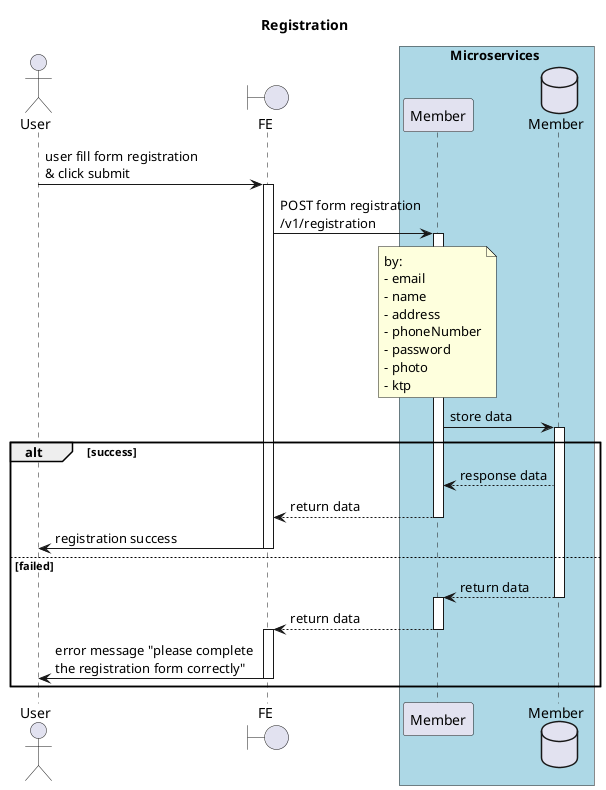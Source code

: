 @startuml "Registration"

title "Registration"


actor User as user
boundary "FE" as fe

box Microservices #LightBlue
participant Member as msMember
database Member as dbMember
end box
' participant "Authentication \nServer" as AuthServer

user -> fe++ : user fill form registration \n& click submit
fe-> msMember ++: POST form registration\n/v1/registration
note over msMember
    by:
    - email
    - name
    - address
    - phoneNumber
    - password
    - photo
    - ktp
end note
' msMember->AuthServer ++: get retrive key
' AuthServer-->msMember --: return retrive key
msMember ->dbMember++ : store data
alt success
    dbMember-->msMember: response data
    msMember-->fe--: return data
    fe->user --: registration success
else failed
    dbMember-->msMember--++: return data
    msMember-->fe--++: return data
    fe->user --: error message "please complete \nthe registration form correctly"

end

@enduml